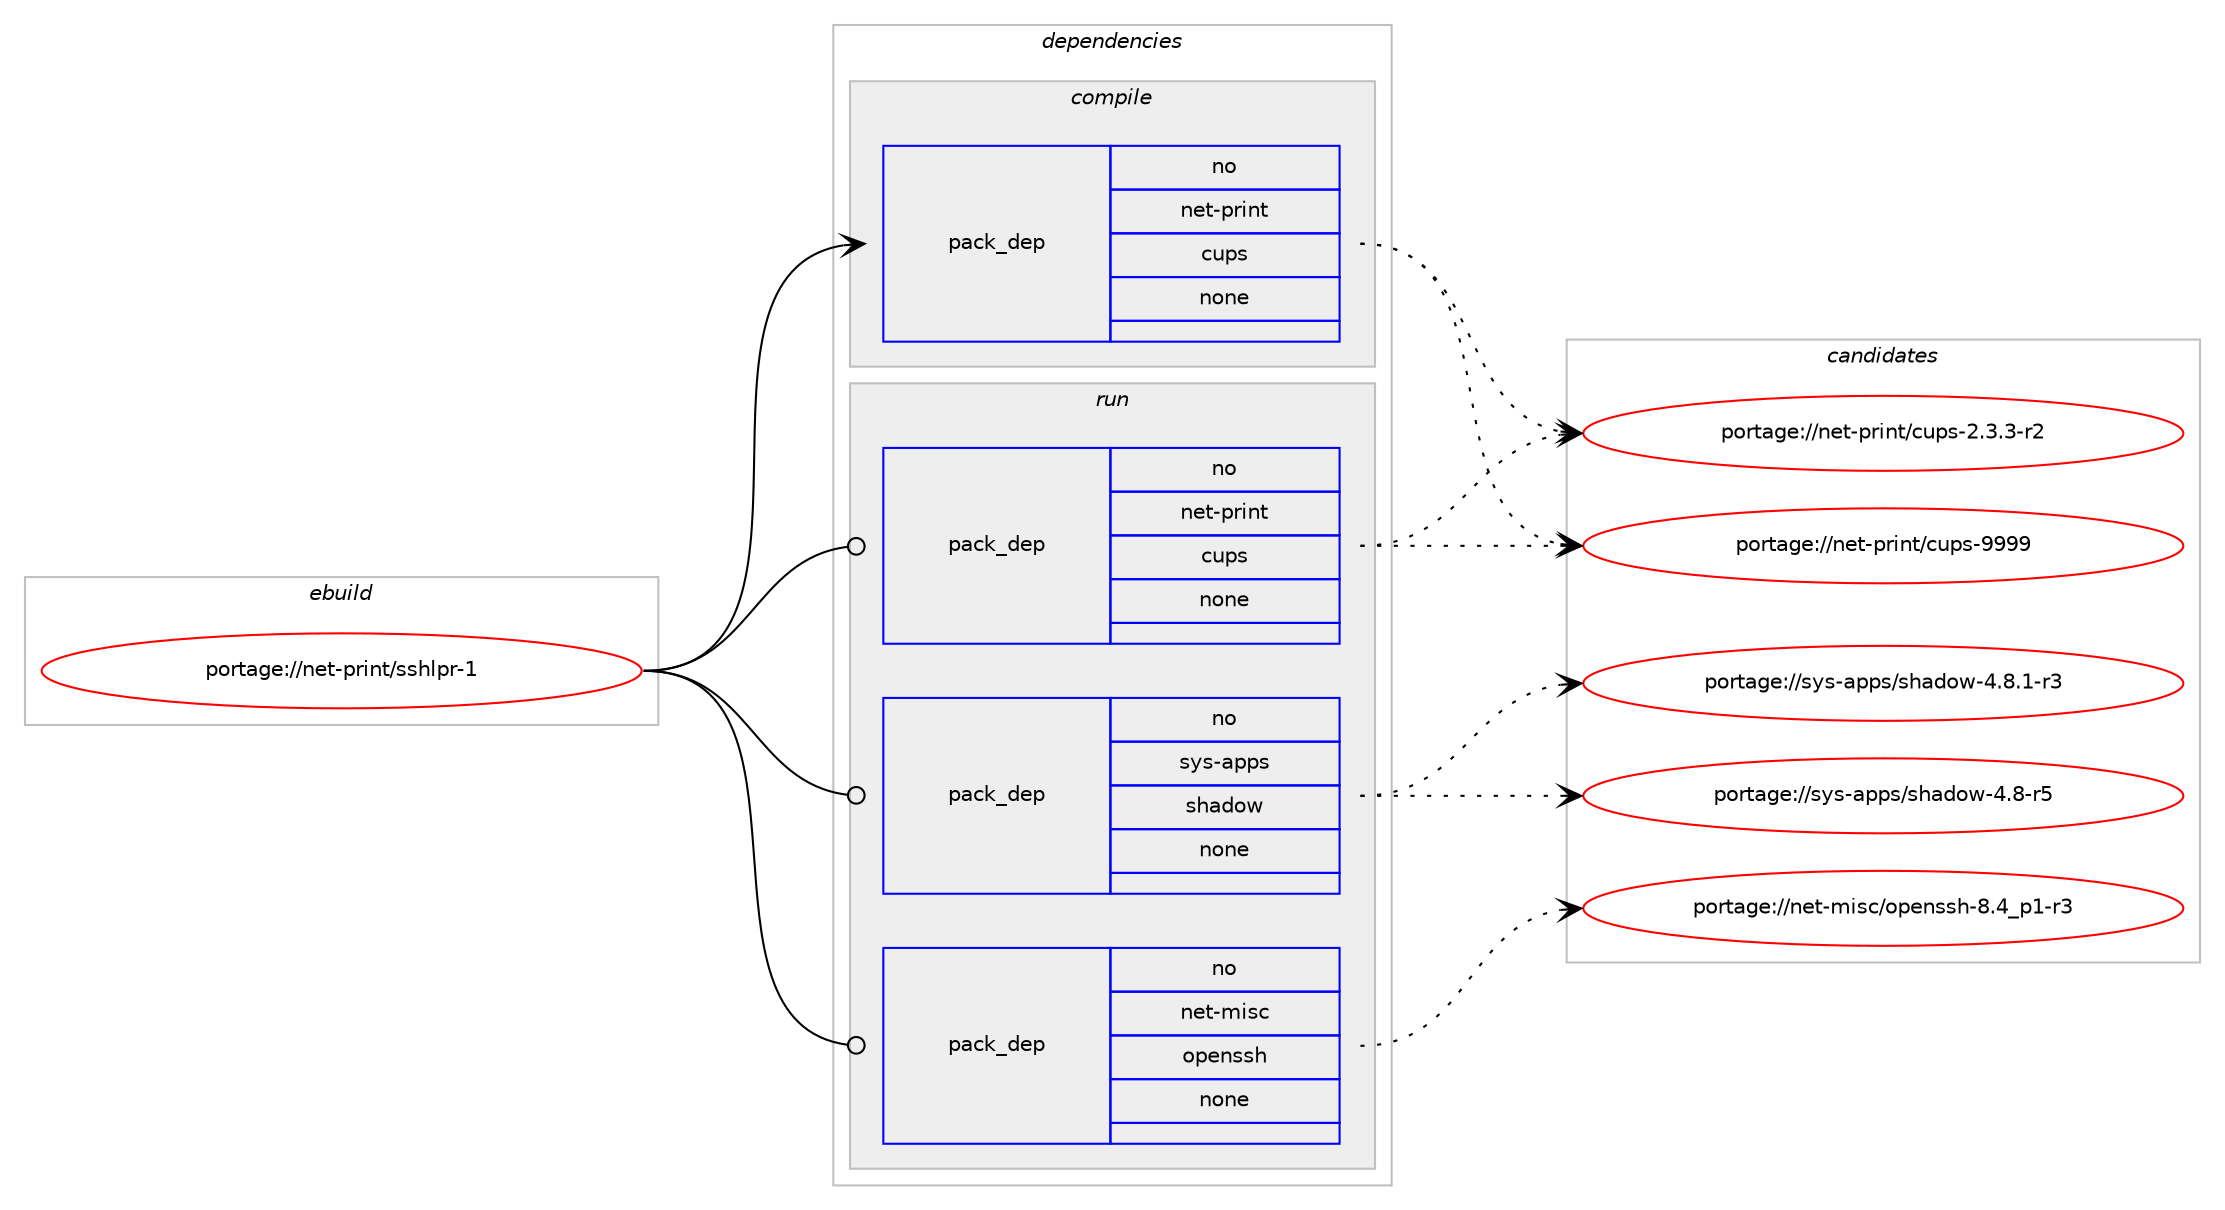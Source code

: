 digraph prolog {

# *************
# Graph options
# *************

newrank=true;
concentrate=true;
compound=true;
graph [rankdir=LR,fontname=Helvetica,fontsize=10,ranksep=1.5];#, ranksep=2.5, nodesep=0.2];
edge  [arrowhead=vee];
node  [fontname=Helvetica,fontsize=10];

# **********
# The ebuild
# **********

subgraph cluster_leftcol {
color=gray;
rank=same;
label=<<i>ebuild</i>>;
id [label="portage://net-print/sshlpr-1", color=red, width=4, href="../net-print/sshlpr-1.svg"];
}

# ****************
# The dependencies
# ****************

subgraph cluster_midcol {
color=gray;
label=<<i>dependencies</i>>;
subgraph cluster_compile {
fillcolor="#eeeeee";
style=filled;
label=<<i>compile</i>>;
subgraph pack9424 {
dependency13514 [label=<<TABLE BORDER="0" CELLBORDER="1" CELLSPACING="0" CELLPADDING="4" WIDTH="220"><TR><TD ROWSPAN="6" CELLPADDING="30">pack_dep</TD></TR><TR><TD WIDTH="110">no</TD></TR><TR><TD>net-print</TD></TR><TR><TD>cups</TD></TR><TR><TD>none</TD></TR><TR><TD></TD></TR></TABLE>>, shape=none, color=blue];
}
id:e -> dependency13514:w [weight=20,style="solid",arrowhead="vee"];
}
subgraph cluster_compileandrun {
fillcolor="#eeeeee";
style=filled;
label=<<i>compile and run</i>>;
}
subgraph cluster_run {
fillcolor="#eeeeee";
style=filled;
label=<<i>run</i>>;
subgraph pack9425 {
dependency13515 [label=<<TABLE BORDER="0" CELLBORDER="1" CELLSPACING="0" CELLPADDING="4" WIDTH="220"><TR><TD ROWSPAN="6" CELLPADDING="30">pack_dep</TD></TR><TR><TD WIDTH="110">no</TD></TR><TR><TD>net-misc</TD></TR><TR><TD>openssh</TD></TR><TR><TD>none</TD></TR><TR><TD></TD></TR></TABLE>>, shape=none, color=blue];
}
id:e -> dependency13515:w [weight=20,style="solid",arrowhead="odot"];
subgraph pack9426 {
dependency13516 [label=<<TABLE BORDER="0" CELLBORDER="1" CELLSPACING="0" CELLPADDING="4" WIDTH="220"><TR><TD ROWSPAN="6" CELLPADDING="30">pack_dep</TD></TR><TR><TD WIDTH="110">no</TD></TR><TR><TD>net-print</TD></TR><TR><TD>cups</TD></TR><TR><TD>none</TD></TR><TR><TD></TD></TR></TABLE>>, shape=none, color=blue];
}
id:e -> dependency13516:w [weight=20,style="solid",arrowhead="odot"];
subgraph pack9427 {
dependency13517 [label=<<TABLE BORDER="0" CELLBORDER="1" CELLSPACING="0" CELLPADDING="4" WIDTH="220"><TR><TD ROWSPAN="6" CELLPADDING="30">pack_dep</TD></TR><TR><TD WIDTH="110">no</TD></TR><TR><TD>sys-apps</TD></TR><TR><TD>shadow</TD></TR><TR><TD>none</TD></TR><TR><TD></TD></TR></TABLE>>, shape=none, color=blue];
}
id:e -> dependency13517:w [weight=20,style="solid",arrowhead="odot"];
}
}

# **************
# The candidates
# **************

subgraph cluster_choices {
rank=same;
color=gray;
label=<<i>candidates</i>>;

subgraph choice9424 {
color=black;
nodesep=1;
choice1101011164511211410511011647991171121154557575757 [label="portage://net-print/cups-9999", color=red, width=4,href="../net-print/cups-9999.svg"];
choice1101011164511211410511011647991171121154550465146514511450 [label="portage://net-print/cups-2.3.3-r2", color=red, width=4,href="../net-print/cups-2.3.3-r2.svg"];
dependency13514:e -> choice1101011164511211410511011647991171121154557575757:w [style=dotted,weight="100"];
dependency13514:e -> choice1101011164511211410511011647991171121154550465146514511450:w [style=dotted,weight="100"];
}
subgraph choice9425 {
color=black;
nodesep=1;
choice1101011164510910511599471111121011101151151044556465295112494511451 [label="portage://net-misc/openssh-8.4_p1-r3", color=red, width=4,href="../net-misc/openssh-8.4_p1-r3.svg"];
dependency13515:e -> choice1101011164510910511599471111121011101151151044556465295112494511451:w [style=dotted,weight="100"];
}
subgraph choice9426 {
color=black;
nodesep=1;
choice1101011164511211410511011647991171121154557575757 [label="portage://net-print/cups-9999", color=red, width=4,href="../net-print/cups-9999.svg"];
choice1101011164511211410511011647991171121154550465146514511450 [label="portage://net-print/cups-2.3.3-r2", color=red, width=4,href="../net-print/cups-2.3.3-r2.svg"];
dependency13516:e -> choice1101011164511211410511011647991171121154557575757:w [style=dotted,weight="100"];
dependency13516:e -> choice1101011164511211410511011647991171121154550465146514511450:w [style=dotted,weight="100"];
}
subgraph choice9427 {
color=black;
nodesep=1;
choice115121115459711211211547115104971001111194552465646494511451 [label="portage://sys-apps/shadow-4.8.1-r3", color=red, width=4,href="../sys-apps/shadow-4.8.1-r3.svg"];
choice11512111545971121121154711510497100111119455246564511453 [label="portage://sys-apps/shadow-4.8-r5", color=red, width=4,href="../sys-apps/shadow-4.8-r5.svg"];
dependency13517:e -> choice115121115459711211211547115104971001111194552465646494511451:w [style=dotted,weight="100"];
dependency13517:e -> choice11512111545971121121154711510497100111119455246564511453:w [style=dotted,weight="100"];
}
}

}
